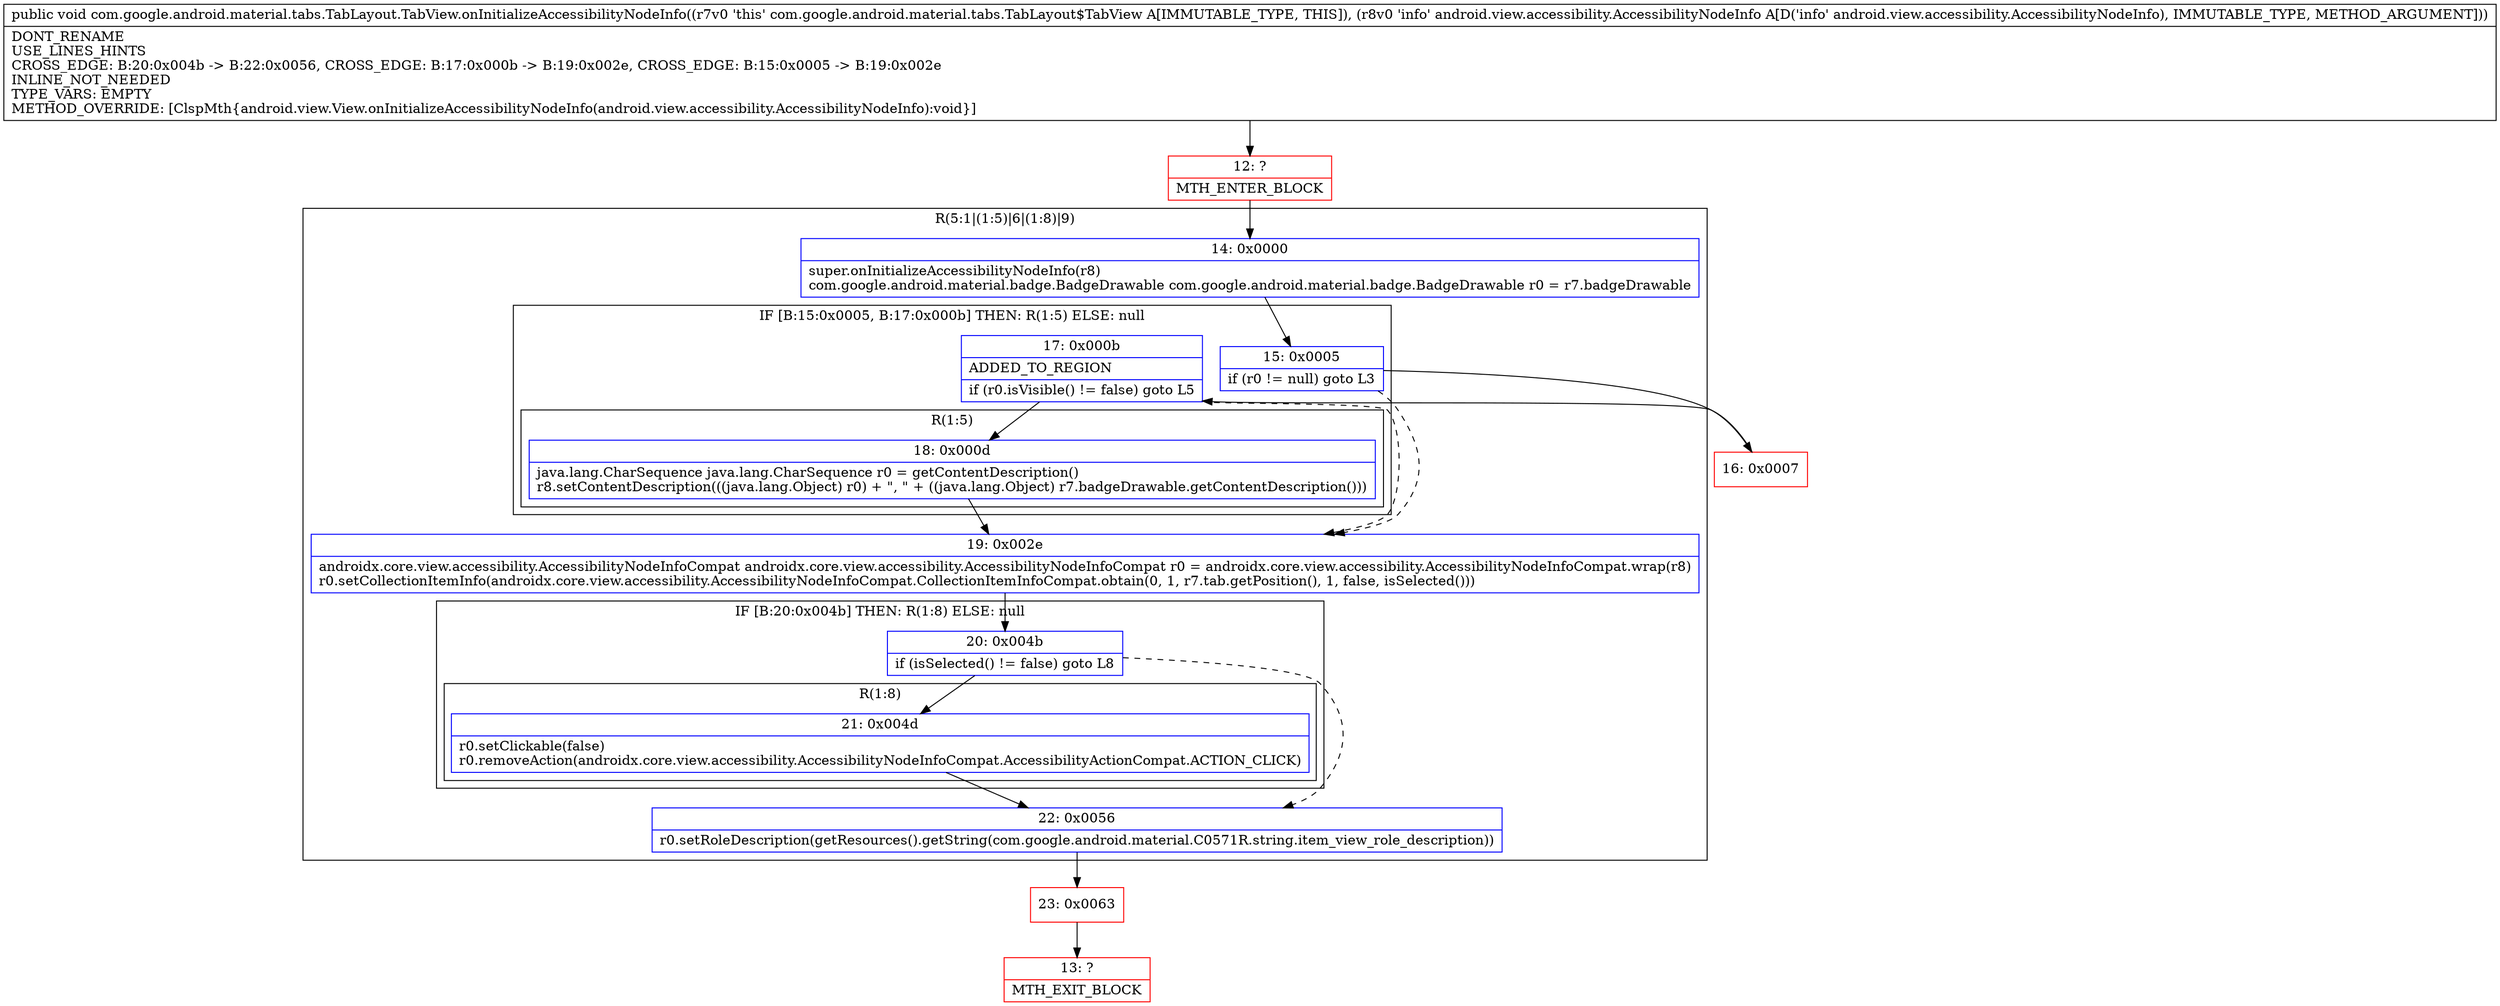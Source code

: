 digraph "CFG forcom.google.android.material.tabs.TabLayout.TabView.onInitializeAccessibilityNodeInfo(Landroid\/view\/accessibility\/AccessibilityNodeInfo;)V" {
subgraph cluster_Region_2021024994 {
label = "R(5:1|(1:5)|6|(1:8)|9)";
node [shape=record,color=blue];
Node_14 [shape=record,label="{14\:\ 0x0000|super.onInitializeAccessibilityNodeInfo(r8)\lcom.google.android.material.badge.BadgeDrawable com.google.android.material.badge.BadgeDrawable r0 = r7.badgeDrawable\l}"];
subgraph cluster_IfRegion_1739251400 {
label = "IF [B:15:0x0005, B:17:0x000b] THEN: R(1:5) ELSE: null";
node [shape=record,color=blue];
Node_15 [shape=record,label="{15\:\ 0x0005|if (r0 != null) goto L3\l}"];
Node_17 [shape=record,label="{17\:\ 0x000b|ADDED_TO_REGION\l|if (r0.isVisible() != false) goto L5\l}"];
subgraph cluster_Region_317505561 {
label = "R(1:5)";
node [shape=record,color=blue];
Node_18 [shape=record,label="{18\:\ 0x000d|java.lang.CharSequence java.lang.CharSequence r0 = getContentDescription()\lr8.setContentDescription(((java.lang.Object) r0) + \", \" + ((java.lang.Object) r7.badgeDrawable.getContentDescription()))\l}"];
}
}
Node_19 [shape=record,label="{19\:\ 0x002e|androidx.core.view.accessibility.AccessibilityNodeInfoCompat androidx.core.view.accessibility.AccessibilityNodeInfoCompat r0 = androidx.core.view.accessibility.AccessibilityNodeInfoCompat.wrap(r8)\lr0.setCollectionItemInfo(androidx.core.view.accessibility.AccessibilityNodeInfoCompat.CollectionItemInfoCompat.obtain(0, 1, r7.tab.getPosition(), 1, false, isSelected()))\l}"];
subgraph cluster_IfRegion_1370682115 {
label = "IF [B:20:0x004b] THEN: R(1:8) ELSE: null";
node [shape=record,color=blue];
Node_20 [shape=record,label="{20\:\ 0x004b|if (isSelected() != false) goto L8\l}"];
subgraph cluster_Region_1907507294 {
label = "R(1:8)";
node [shape=record,color=blue];
Node_21 [shape=record,label="{21\:\ 0x004d|r0.setClickable(false)\lr0.removeAction(androidx.core.view.accessibility.AccessibilityNodeInfoCompat.AccessibilityActionCompat.ACTION_CLICK)\l}"];
}
}
Node_22 [shape=record,label="{22\:\ 0x0056|r0.setRoleDescription(getResources().getString(com.google.android.material.C0571R.string.item_view_role_description))\l}"];
}
Node_12 [shape=record,color=red,label="{12\:\ ?|MTH_ENTER_BLOCK\l}"];
Node_16 [shape=record,color=red,label="{16\:\ 0x0007}"];
Node_23 [shape=record,color=red,label="{23\:\ 0x0063}"];
Node_13 [shape=record,color=red,label="{13\:\ ?|MTH_EXIT_BLOCK\l}"];
MethodNode[shape=record,label="{public void com.google.android.material.tabs.TabLayout.TabView.onInitializeAccessibilityNodeInfo((r7v0 'this' com.google.android.material.tabs.TabLayout$TabView A[IMMUTABLE_TYPE, THIS]), (r8v0 'info' android.view.accessibility.AccessibilityNodeInfo A[D('info' android.view.accessibility.AccessibilityNodeInfo), IMMUTABLE_TYPE, METHOD_ARGUMENT]))  | DONT_RENAME\lUSE_LINES_HINTS\lCROSS_EDGE: B:20:0x004b \-\> B:22:0x0056, CROSS_EDGE: B:17:0x000b \-\> B:19:0x002e, CROSS_EDGE: B:15:0x0005 \-\> B:19:0x002e\lINLINE_NOT_NEEDED\lTYPE_VARS: EMPTY\lMETHOD_OVERRIDE: [ClspMth\{android.view.View.onInitializeAccessibilityNodeInfo(android.view.accessibility.AccessibilityNodeInfo):void\}]\l}"];
MethodNode -> Node_12;Node_14 -> Node_15;
Node_15 -> Node_16;
Node_15 -> Node_19[style=dashed];
Node_17 -> Node_18;
Node_17 -> Node_19[style=dashed];
Node_18 -> Node_19;
Node_19 -> Node_20;
Node_20 -> Node_21;
Node_20 -> Node_22[style=dashed];
Node_21 -> Node_22;
Node_22 -> Node_23;
Node_12 -> Node_14;
Node_16 -> Node_17;
Node_23 -> Node_13;
}

